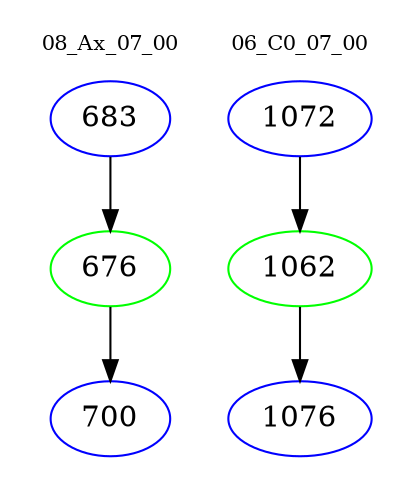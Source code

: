 digraph{
subgraph cluster_0 {
color = white
label = "08_Ax_07_00";
fontsize=10;
T0_683 [label="683", color="blue"]
T0_683 -> T0_676 [color="black"]
T0_676 [label="676", color="green"]
T0_676 -> T0_700 [color="black"]
T0_700 [label="700", color="blue"]
}
subgraph cluster_1 {
color = white
label = "06_C0_07_00";
fontsize=10;
T1_1072 [label="1072", color="blue"]
T1_1072 -> T1_1062 [color="black"]
T1_1062 [label="1062", color="green"]
T1_1062 -> T1_1076 [color="black"]
T1_1076 [label="1076", color="blue"]
}
}
